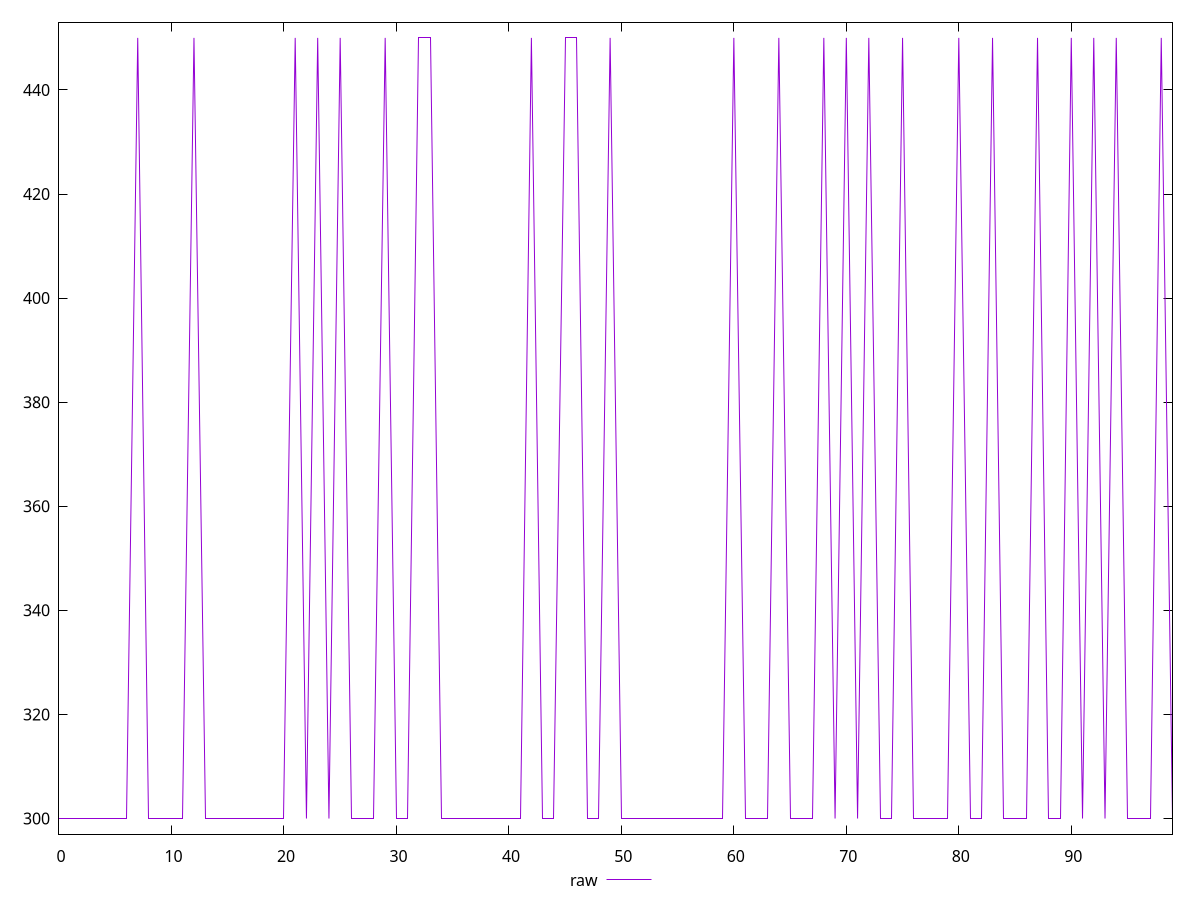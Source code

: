 reset

$raw <<EOF
0 300
1 300
2 300
3 300
4 300
5 300
6 300
7 450
8 300
9 300
10 300
11 300
12 450
13 300
14 300
15 300
16 300
17 300
18 300
19 300
20 300
21 450
22 300
23 450
24 300
25 450
26 300
27 300
28 300
29 450
30 300
31 300
32 450
33 450
34 300
35 300
36 300
37 300
38 300
39 300
40 300
41 300
42 450
43 300
44 300
45 450
46 450
47 300
48 300
49 450
50 300
51 300
52 300
53 300
54 300
55 300
56 300
57 300
58 300
59 300
60 450
61 300
62 300
63 300
64 450
65 300
66 300
67 300
68 450
69 300
70 450
71 300
72 450
73 300
74 300
75 450
76 300
77 300
78 300
79 300
80 450
81 300
82 300
83 450
84 300
85 300
86 300
87 450
88 300
89 300
90 450
91 300
92 450
93 300
94 450
95 300
96 300
97 300
98 450
99 300
EOF

set key outside below
set xrange [0:99]
set yrange [297:453]
set trange [297:453]
set terminal svg size 640, 500 enhanced background rgb 'white'
set output "report_00009_2021-02-08T22-37-41.559Z/uses-text-compression/samples/pages+cached+noadtech+nomedia+nocss/raw/values.svg"

plot $raw title "raw" with line

reset
